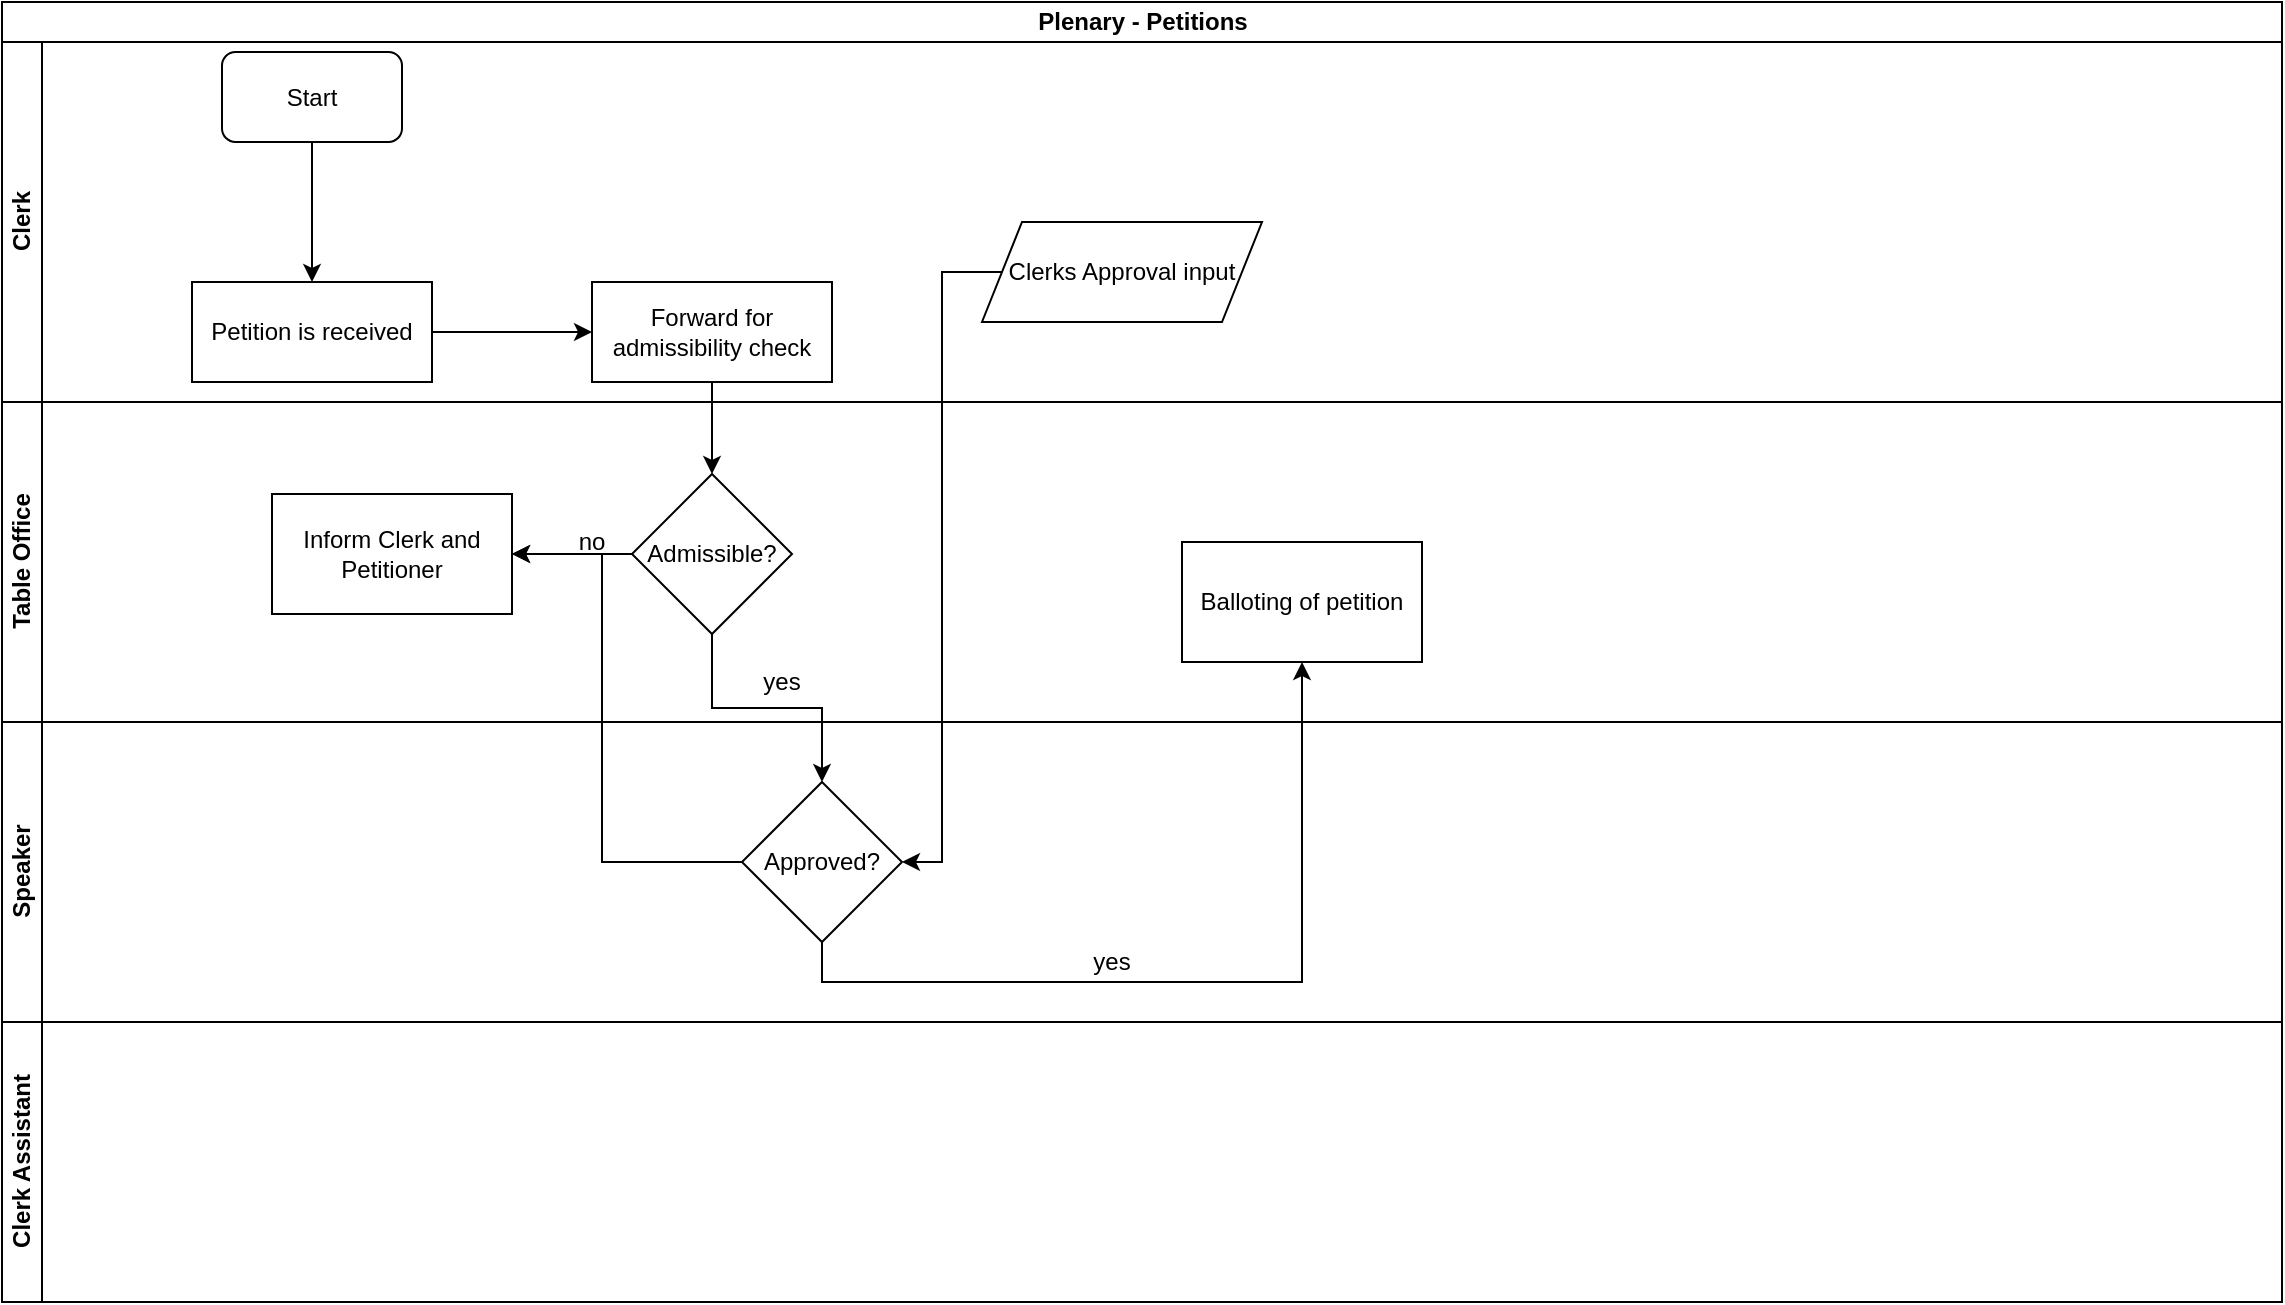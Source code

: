 <mxfile version="13.7.7" type="github">
  <diagram id="5elmPLBtTC9-q5DrvknR" name="Page-1">
    <mxGraphModel dx="910" dy="487" grid="1" gridSize="10" guides="1" tooltips="1" connect="1" arrows="1" fold="1" page="1" pageScale="1" pageWidth="1169" pageHeight="827" math="0" shadow="0">
      <root>
        <mxCell id="0" />
        <mxCell id="1" parent="0" />
        <mxCell id="tOj_U47URgUlZWHvQzIf-1" value="Plenary - Petitions" style="swimlane;html=1;childLayout=stackLayout;resizeParent=1;resizeParentMax=0;horizontal=1;startSize=20;horizontalStack=0;" vertex="1" parent="1">
          <mxGeometry x="10" y="20" width="1140" height="650" as="geometry" />
        </mxCell>
        <mxCell id="tOj_U47URgUlZWHvQzIf-2" value="Clerk" style="swimlane;html=1;startSize=20;horizontal=0;" vertex="1" parent="tOj_U47URgUlZWHvQzIf-1">
          <mxGeometry y="20" width="1140" height="180" as="geometry" />
        </mxCell>
        <mxCell id="tOj_U47URgUlZWHvQzIf-10" value="Start" style="rounded=1;whiteSpace=wrap;html=1;" vertex="1" parent="tOj_U47URgUlZWHvQzIf-2">
          <mxGeometry x="110" y="5" width="90" height="45" as="geometry" />
        </mxCell>
        <mxCell id="tOj_U47URgUlZWHvQzIf-25" value="Clerks Approval input" style="shape=parallelogram;perimeter=parallelogramPerimeter;whiteSpace=wrap;html=1;fixedSize=1;" vertex="1" parent="tOj_U47URgUlZWHvQzIf-2">
          <mxGeometry x="490" y="90" width="140" height="50" as="geometry" />
        </mxCell>
        <mxCell id="tOj_U47URgUlZWHvQzIf-15" value="Petition is received" style="rounded=0;whiteSpace=wrap;html=1;" vertex="1" parent="tOj_U47URgUlZWHvQzIf-2">
          <mxGeometry x="95" y="120" width="120" height="50" as="geometry" />
        </mxCell>
        <mxCell id="tOj_U47URgUlZWHvQzIf-14" value="" style="edgeStyle=orthogonalEdgeStyle;rounded=0;orthogonalLoop=1;jettySize=auto;html=1;entryX=0.5;entryY=0;entryDx=0;entryDy=0;" edge="1" parent="tOj_U47URgUlZWHvQzIf-2" source="tOj_U47URgUlZWHvQzIf-10" target="tOj_U47URgUlZWHvQzIf-15">
          <mxGeometry relative="1" as="geometry">
            <mxPoint x="155" y="122.5" as="targetPoint" />
          </mxGeometry>
        </mxCell>
        <mxCell id="tOj_U47URgUlZWHvQzIf-3" value="Table Office" style="swimlane;html=1;startSize=20;horizontal=0;" vertex="1" parent="tOj_U47URgUlZWHvQzIf-1">
          <mxGeometry y="200" width="1140" height="160" as="geometry" />
        </mxCell>
        <mxCell id="tOj_U47URgUlZWHvQzIf-30" value="no" style="text;html=1;strokeColor=none;fillColor=none;align=center;verticalAlign=middle;whiteSpace=wrap;rounded=0;" vertex="1" parent="tOj_U47URgUlZWHvQzIf-3">
          <mxGeometry x="275" y="60" width="40" height="20" as="geometry" />
        </mxCell>
        <mxCell id="tOj_U47URgUlZWHvQzIf-18" value="Admissible?" style="rhombus;whiteSpace=wrap;html=1;rounded=0;" vertex="1" parent="tOj_U47URgUlZWHvQzIf-3">
          <mxGeometry x="315" y="36" width="80" height="80" as="geometry" />
        </mxCell>
        <mxCell id="tOj_U47URgUlZWHvQzIf-31" value="Balloting of petition" style="whiteSpace=wrap;html=1;rounded=0;" vertex="1" parent="tOj_U47URgUlZWHvQzIf-3">
          <mxGeometry x="590" y="70" width="120" height="60" as="geometry" />
        </mxCell>
        <mxCell id="tOj_U47URgUlZWHvQzIf-24" value="yes" style="text;html=1;strokeColor=none;fillColor=none;align=center;verticalAlign=middle;whiteSpace=wrap;rounded=0;" vertex="1" parent="tOj_U47URgUlZWHvQzIf-3">
          <mxGeometry x="370" y="130" width="40" height="20" as="geometry" />
        </mxCell>
        <mxCell id="tOj_U47URgUlZWHvQzIf-4" value="Speaker" style="swimlane;html=1;startSize=20;horizontal=0;" vertex="1" parent="tOj_U47URgUlZWHvQzIf-1">
          <mxGeometry y="360" width="1140" height="150" as="geometry" />
        </mxCell>
        <mxCell id="tOj_U47URgUlZWHvQzIf-22" value="Approved?" style="rhombus;whiteSpace=wrap;html=1;rounded=0;" vertex="1" parent="tOj_U47URgUlZWHvQzIf-4">
          <mxGeometry x="370" y="30" width="80" height="80" as="geometry" />
        </mxCell>
        <mxCell id="tOj_U47URgUlZWHvQzIf-33" value="yes" style="text;html=1;strokeColor=none;fillColor=none;align=center;verticalAlign=middle;whiteSpace=wrap;rounded=0;" vertex="1" parent="tOj_U47URgUlZWHvQzIf-4">
          <mxGeometry x="535" y="110" width="40" height="20" as="geometry" />
        </mxCell>
        <mxCell id="tOj_U47URgUlZWHvQzIf-9" value="Clerk Assistant" style="swimlane;html=1;startSize=20;horizontal=0;" vertex="1" parent="tOj_U47URgUlZWHvQzIf-1">
          <mxGeometry y="510" width="1140" height="140" as="geometry" />
        </mxCell>
        <mxCell id="tOj_U47URgUlZWHvQzIf-23" value="" style="edgeStyle=orthogonalEdgeStyle;rounded=0;orthogonalLoop=1;jettySize=auto;html=1;" edge="1" parent="tOj_U47URgUlZWHvQzIf-1" source="tOj_U47URgUlZWHvQzIf-18" target="tOj_U47URgUlZWHvQzIf-22">
          <mxGeometry relative="1" as="geometry" />
        </mxCell>
        <mxCell id="tOj_U47URgUlZWHvQzIf-27" value="" style="edgeStyle=orthogonalEdgeStyle;rounded=0;orthogonalLoop=1;jettySize=auto;html=1;entryX=1;entryY=0.5;entryDx=0;entryDy=0;" edge="1" parent="tOj_U47URgUlZWHvQzIf-1" source="tOj_U47URgUlZWHvQzIf-25" target="tOj_U47URgUlZWHvQzIf-22">
          <mxGeometry relative="1" as="geometry">
            <mxPoint x="520" y="240" as="targetPoint" />
          </mxGeometry>
        </mxCell>
        <mxCell id="tOj_U47URgUlZWHvQzIf-32" value="" style="edgeStyle=orthogonalEdgeStyle;rounded=0;orthogonalLoop=1;jettySize=auto;html=1;" edge="1" parent="tOj_U47URgUlZWHvQzIf-1" source="tOj_U47URgUlZWHvQzIf-22" target="tOj_U47URgUlZWHvQzIf-31">
          <mxGeometry relative="1" as="geometry">
            <Array as="points">
              <mxPoint x="410" y="490" />
              <mxPoint x="650" y="490" />
            </Array>
          </mxGeometry>
        </mxCell>
        <mxCell id="tOj_U47URgUlZWHvQzIf-19" value="" style="edgeStyle=orthogonalEdgeStyle;rounded=0;orthogonalLoop=1;jettySize=auto;html=1;" edge="1" parent="1" source="tOj_U47URgUlZWHvQzIf-16" target="tOj_U47URgUlZWHvQzIf-18">
          <mxGeometry relative="1" as="geometry" />
        </mxCell>
        <mxCell id="tOj_U47URgUlZWHvQzIf-16" value="Forward for admissibility check" style="rounded=0;whiteSpace=wrap;html=1;" vertex="1" parent="1">
          <mxGeometry x="305" y="160" width="120" height="50" as="geometry" />
        </mxCell>
        <mxCell id="tOj_U47URgUlZWHvQzIf-17" value="" style="edgeStyle=orthogonalEdgeStyle;rounded=0;orthogonalLoop=1;jettySize=auto;html=1;" edge="1" parent="1" source="tOj_U47URgUlZWHvQzIf-15" target="tOj_U47URgUlZWHvQzIf-16">
          <mxGeometry relative="1" as="geometry" />
        </mxCell>
        <mxCell id="tOj_U47URgUlZWHvQzIf-28" value="Inform Clerk and Petitioner" style="whiteSpace=wrap;html=1;rounded=0;" vertex="1" parent="1">
          <mxGeometry x="145" y="266" width="120" height="60" as="geometry" />
        </mxCell>
        <mxCell id="tOj_U47URgUlZWHvQzIf-29" value="" style="edgeStyle=orthogonalEdgeStyle;rounded=0;orthogonalLoop=1;jettySize=auto;html=1;" edge="1" parent="1" source="tOj_U47URgUlZWHvQzIf-18" target="tOj_U47URgUlZWHvQzIf-28">
          <mxGeometry relative="1" as="geometry" />
        </mxCell>
        <mxCell id="tOj_U47URgUlZWHvQzIf-35" value="" style="edgeStyle=orthogonalEdgeStyle;rounded=0;orthogonalLoop=1;jettySize=auto;html=1;entryX=1;entryY=0.5;entryDx=0;entryDy=0;" edge="1" parent="1" source="tOj_U47URgUlZWHvQzIf-22" target="tOj_U47URgUlZWHvQzIf-28">
          <mxGeometry relative="1" as="geometry">
            <mxPoint x="320" y="450" as="targetPoint" />
            <Array as="points">
              <mxPoint x="310" y="450" />
              <mxPoint x="310" y="296" />
            </Array>
          </mxGeometry>
        </mxCell>
      </root>
    </mxGraphModel>
  </diagram>
</mxfile>
